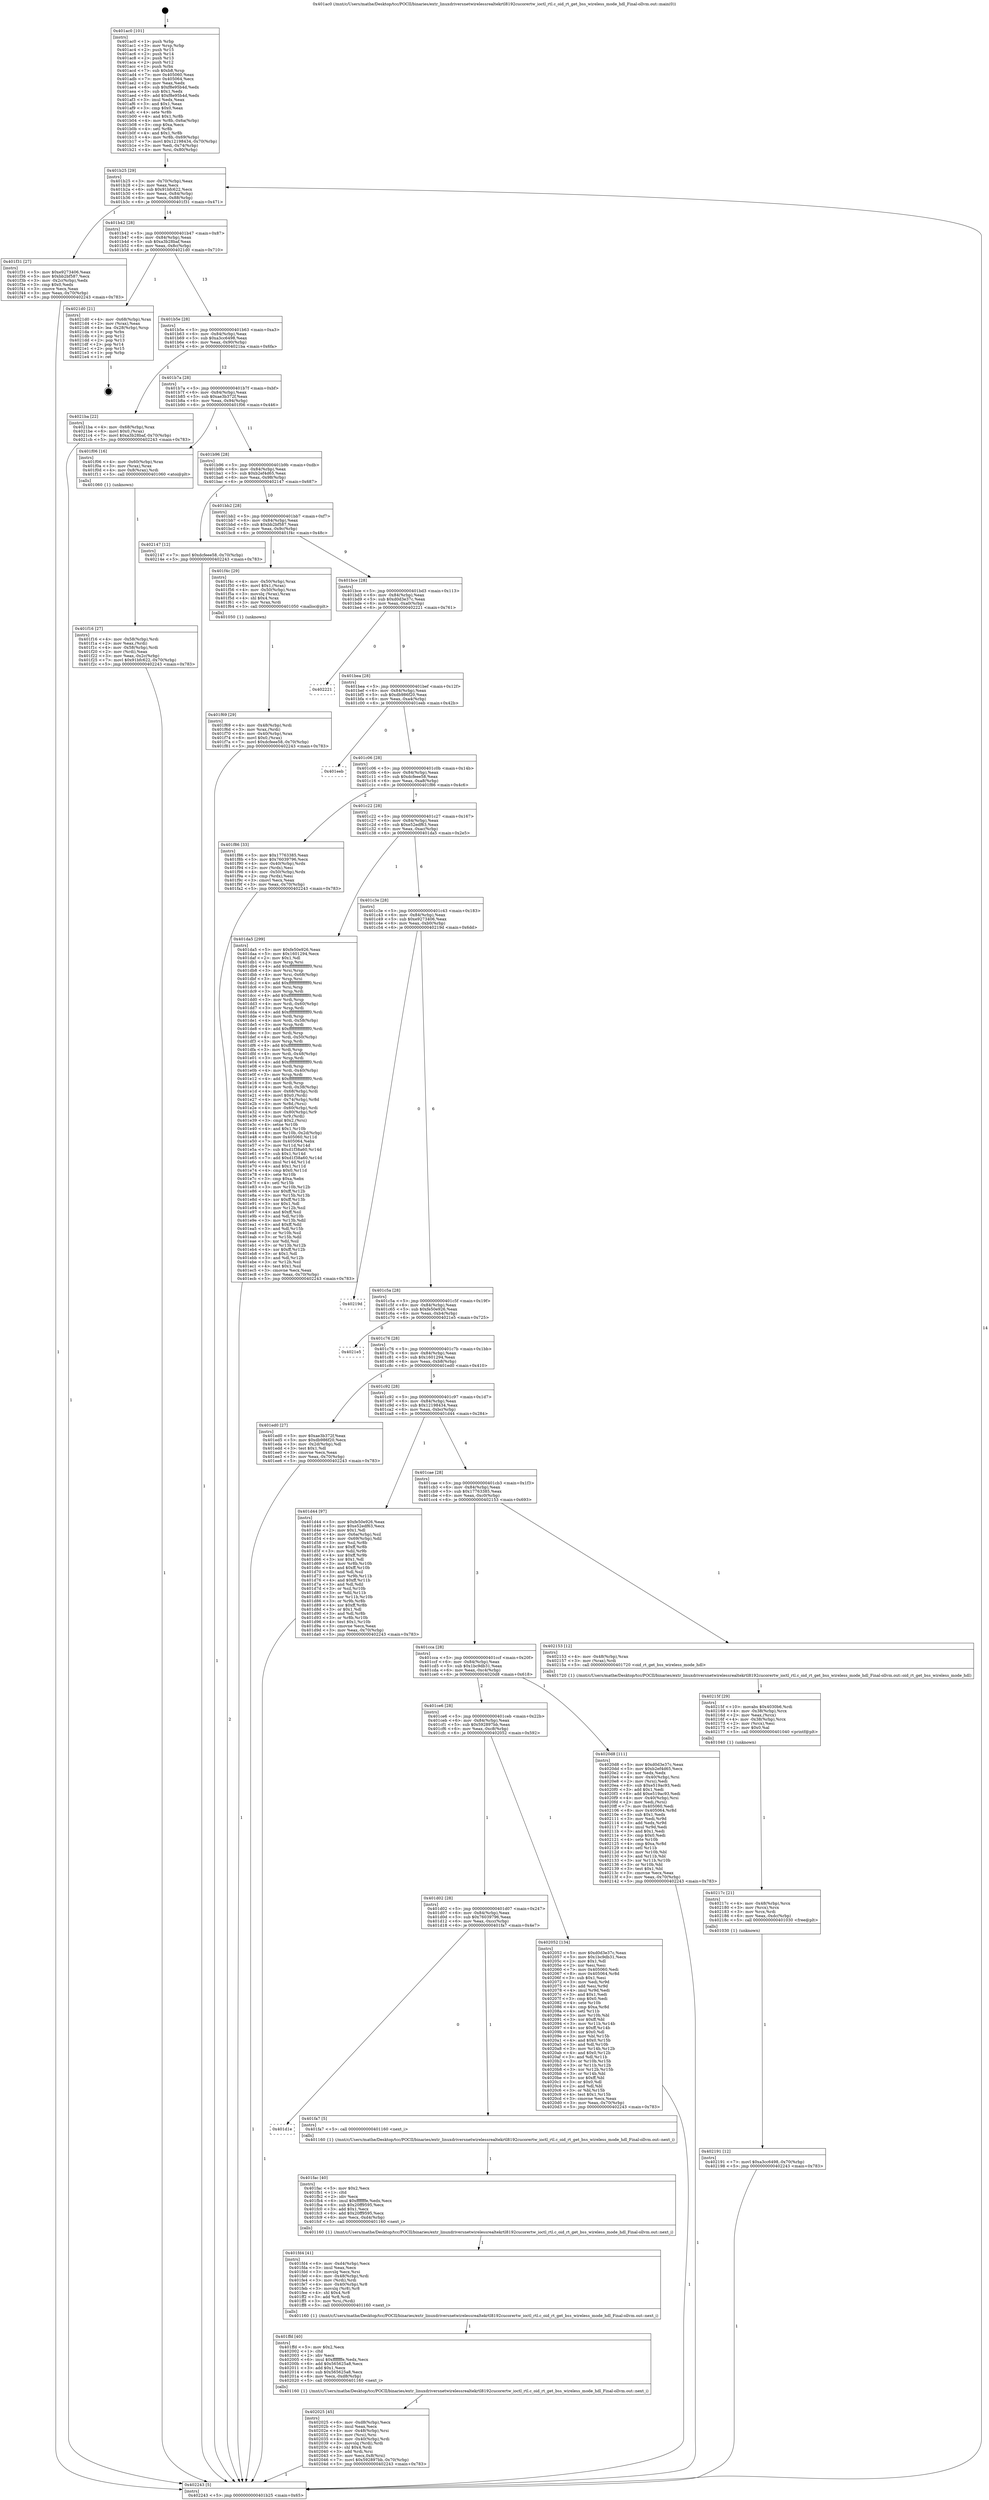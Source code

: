 digraph "0x401ac0" {
  label = "0x401ac0 (/mnt/c/Users/mathe/Desktop/tcc/POCII/binaries/extr_linuxdriversnetwirelessrealtekrtl8192cucorertw_ioctl_rtl.c_oid_rt_get_bss_wireless_mode_hdl_Final-ollvm.out::main(0))"
  labelloc = "t"
  node[shape=record]

  Entry [label="",width=0.3,height=0.3,shape=circle,fillcolor=black,style=filled]
  "0x401b25" [label="{
     0x401b25 [29]\l
     | [instrs]\l
     &nbsp;&nbsp;0x401b25 \<+3\>: mov -0x70(%rbp),%eax\l
     &nbsp;&nbsp;0x401b28 \<+2\>: mov %eax,%ecx\l
     &nbsp;&nbsp;0x401b2a \<+6\>: sub $0x91bfc622,%ecx\l
     &nbsp;&nbsp;0x401b30 \<+6\>: mov %eax,-0x84(%rbp)\l
     &nbsp;&nbsp;0x401b36 \<+6\>: mov %ecx,-0x88(%rbp)\l
     &nbsp;&nbsp;0x401b3c \<+6\>: je 0000000000401f31 \<main+0x471\>\l
  }"]
  "0x401f31" [label="{
     0x401f31 [27]\l
     | [instrs]\l
     &nbsp;&nbsp;0x401f31 \<+5\>: mov $0xe9273406,%eax\l
     &nbsp;&nbsp;0x401f36 \<+5\>: mov $0xbb2bf587,%ecx\l
     &nbsp;&nbsp;0x401f3b \<+3\>: mov -0x2c(%rbp),%edx\l
     &nbsp;&nbsp;0x401f3e \<+3\>: cmp $0x0,%edx\l
     &nbsp;&nbsp;0x401f41 \<+3\>: cmove %ecx,%eax\l
     &nbsp;&nbsp;0x401f44 \<+3\>: mov %eax,-0x70(%rbp)\l
     &nbsp;&nbsp;0x401f47 \<+5\>: jmp 0000000000402243 \<main+0x783\>\l
  }"]
  "0x401b42" [label="{
     0x401b42 [28]\l
     | [instrs]\l
     &nbsp;&nbsp;0x401b42 \<+5\>: jmp 0000000000401b47 \<main+0x87\>\l
     &nbsp;&nbsp;0x401b47 \<+6\>: mov -0x84(%rbp),%eax\l
     &nbsp;&nbsp;0x401b4d \<+5\>: sub $0xa3b28baf,%eax\l
     &nbsp;&nbsp;0x401b52 \<+6\>: mov %eax,-0x8c(%rbp)\l
     &nbsp;&nbsp;0x401b58 \<+6\>: je 00000000004021d0 \<main+0x710\>\l
  }"]
  Exit [label="",width=0.3,height=0.3,shape=circle,fillcolor=black,style=filled,peripheries=2]
  "0x4021d0" [label="{
     0x4021d0 [21]\l
     | [instrs]\l
     &nbsp;&nbsp;0x4021d0 \<+4\>: mov -0x68(%rbp),%rax\l
     &nbsp;&nbsp;0x4021d4 \<+2\>: mov (%rax),%eax\l
     &nbsp;&nbsp;0x4021d6 \<+4\>: lea -0x28(%rbp),%rsp\l
     &nbsp;&nbsp;0x4021da \<+1\>: pop %rbx\l
     &nbsp;&nbsp;0x4021db \<+2\>: pop %r12\l
     &nbsp;&nbsp;0x4021dd \<+2\>: pop %r13\l
     &nbsp;&nbsp;0x4021df \<+2\>: pop %r14\l
     &nbsp;&nbsp;0x4021e1 \<+2\>: pop %r15\l
     &nbsp;&nbsp;0x4021e3 \<+1\>: pop %rbp\l
     &nbsp;&nbsp;0x4021e4 \<+1\>: ret\l
  }"]
  "0x401b5e" [label="{
     0x401b5e [28]\l
     | [instrs]\l
     &nbsp;&nbsp;0x401b5e \<+5\>: jmp 0000000000401b63 \<main+0xa3\>\l
     &nbsp;&nbsp;0x401b63 \<+6\>: mov -0x84(%rbp),%eax\l
     &nbsp;&nbsp;0x401b69 \<+5\>: sub $0xa3cc6498,%eax\l
     &nbsp;&nbsp;0x401b6e \<+6\>: mov %eax,-0x90(%rbp)\l
     &nbsp;&nbsp;0x401b74 \<+6\>: je 00000000004021ba \<main+0x6fa\>\l
  }"]
  "0x402191" [label="{
     0x402191 [12]\l
     | [instrs]\l
     &nbsp;&nbsp;0x402191 \<+7\>: movl $0xa3cc6498,-0x70(%rbp)\l
     &nbsp;&nbsp;0x402198 \<+5\>: jmp 0000000000402243 \<main+0x783\>\l
  }"]
  "0x4021ba" [label="{
     0x4021ba [22]\l
     | [instrs]\l
     &nbsp;&nbsp;0x4021ba \<+4\>: mov -0x68(%rbp),%rax\l
     &nbsp;&nbsp;0x4021be \<+6\>: movl $0x0,(%rax)\l
     &nbsp;&nbsp;0x4021c4 \<+7\>: movl $0xa3b28baf,-0x70(%rbp)\l
     &nbsp;&nbsp;0x4021cb \<+5\>: jmp 0000000000402243 \<main+0x783\>\l
  }"]
  "0x401b7a" [label="{
     0x401b7a [28]\l
     | [instrs]\l
     &nbsp;&nbsp;0x401b7a \<+5\>: jmp 0000000000401b7f \<main+0xbf\>\l
     &nbsp;&nbsp;0x401b7f \<+6\>: mov -0x84(%rbp),%eax\l
     &nbsp;&nbsp;0x401b85 \<+5\>: sub $0xae3b372f,%eax\l
     &nbsp;&nbsp;0x401b8a \<+6\>: mov %eax,-0x94(%rbp)\l
     &nbsp;&nbsp;0x401b90 \<+6\>: je 0000000000401f06 \<main+0x446\>\l
  }"]
  "0x40217c" [label="{
     0x40217c [21]\l
     | [instrs]\l
     &nbsp;&nbsp;0x40217c \<+4\>: mov -0x48(%rbp),%rcx\l
     &nbsp;&nbsp;0x402180 \<+3\>: mov (%rcx),%rcx\l
     &nbsp;&nbsp;0x402183 \<+3\>: mov %rcx,%rdi\l
     &nbsp;&nbsp;0x402186 \<+6\>: mov %eax,-0xdc(%rbp)\l
     &nbsp;&nbsp;0x40218c \<+5\>: call 0000000000401030 \<free@plt\>\l
     | [calls]\l
     &nbsp;&nbsp;0x401030 \{1\} (unknown)\l
  }"]
  "0x401f06" [label="{
     0x401f06 [16]\l
     | [instrs]\l
     &nbsp;&nbsp;0x401f06 \<+4\>: mov -0x60(%rbp),%rax\l
     &nbsp;&nbsp;0x401f0a \<+3\>: mov (%rax),%rax\l
     &nbsp;&nbsp;0x401f0d \<+4\>: mov 0x8(%rax),%rdi\l
     &nbsp;&nbsp;0x401f11 \<+5\>: call 0000000000401060 \<atoi@plt\>\l
     | [calls]\l
     &nbsp;&nbsp;0x401060 \{1\} (unknown)\l
  }"]
  "0x401b96" [label="{
     0x401b96 [28]\l
     | [instrs]\l
     &nbsp;&nbsp;0x401b96 \<+5\>: jmp 0000000000401b9b \<main+0xdb\>\l
     &nbsp;&nbsp;0x401b9b \<+6\>: mov -0x84(%rbp),%eax\l
     &nbsp;&nbsp;0x401ba1 \<+5\>: sub $0xb2ef4d65,%eax\l
     &nbsp;&nbsp;0x401ba6 \<+6\>: mov %eax,-0x98(%rbp)\l
     &nbsp;&nbsp;0x401bac \<+6\>: je 0000000000402147 \<main+0x687\>\l
  }"]
  "0x40215f" [label="{
     0x40215f [29]\l
     | [instrs]\l
     &nbsp;&nbsp;0x40215f \<+10\>: movabs $0x4030b6,%rdi\l
     &nbsp;&nbsp;0x402169 \<+4\>: mov -0x38(%rbp),%rcx\l
     &nbsp;&nbsp;0x40216d \<+2\>: mov %eax,(%rcx)\l
     &nbsp;&nbsp;0x40216f \<+4\>: mov -0x38(%rbp),%rcx\l
     &nbsp;&nbsp;0x402173 \<+2\>: mov (%rcx),%esi\l
     &nbsp;&nbsp;0x402175 \<+2\>: mov $0x0,%al\l
     &nbsp;&nbsp;0x402177 \<+5\>: call 0000000000401040 \<printf@plt\>\l
     | [calls]\l
     &nbsp;&nbsp;0x401040 \{1\} (unknown)\l
  }"]
  "0x402147" [label="{
     0x402147 [12]\l
     | [instrs]\l
     &nbsp;&nbsp;0x402147 \<+7\>: movl $0xdcfeee58,-0x70(%rbp)\l
     &nbsp;&nbsp;0x40214e \<+5\>: jmp 0000000000402243 \<main+0x783\>\l
  }"]
  "0x401bb2" [label="{
     0x401bb2 [28]\l
     | [instrs]\l
     &nbsp;&nbsp;0x401bb2 \<+5\>: jmp 0000000000401bb7 \<main+0xf7\>\l
     &nbsp;&nbsp;0x401bb7 \<+6\>: mov -0x84(%rbp),%eax\l
     &nbsp;&nbsp;0x401bbd \<+5\>: sub $0xbb2bf587,%eax\l
     &nbsp;&nbsp;0x401bc2 \<+6\>: mov %eax,-0x9c(%rbp)\l
     &nbsp;&nbsp;0x401bc8 \<+6\>: je 0000000000401f4c \<main+0x48c\>\l
  }"]
  "0x402025" [label="{
     0x402025 [45]\l
     | [instrs]\l
     &nbsp;&nbsp;0x402025 \<+6\>: mov -0xd8(%rbp),%ecx\l
     &nbsp;&nbsp;0x40202b \<+3\>: imul %eax,%ecx\l
     &nbsp;&nbsp;0x40202e \<+4\>: mov -0x48(%rbp),%rsi\l
     &nbsp;&nbsp;0x402032 \<+3\>: mov (%rsi),%rsi\l
     &nbsp;&nbsp;0x402035 \<+4\>: mov -0x40(%rbp),%rdi\l
     &nbsp;&nbsp;0x402039 \<+3\>: movslq (%rdi),%rdi\l
     &nbsp;&nbsp;0x40203c \<+4\>: shl $0x4,%rdi\l
     &nbsp;&nbsp;0x402040 \<+3\>: add %rdi,%rsi\l
     &nbsp;&nbsp;0x402043 \<+3\>: mov %ecx,0x8(%rsi)\l
     &nbsp;&nbsp;0x402046 \<+7\>: movl $0x592897bb,-0x70(%rbp)\l
     &nbsp;&nbsp;0x40204d \<+5\>: jmp 0000000000402243 \<main+0x783\>\l
  }"]
  "0x401f4c" [label="{
     0x401f4c [29]\l
     | [instrs]\l
     &nbsp;&nbsp;0x401f4c \<+4\>: mov -0x50(%rbp),%rax\l
     &nbsp;&nbsp;0x401f50 \<+6\>: movl $0x1,(%rax)\l
     &nbsp;&nbsp;0x401f56 \<+4\>: mov -0x50(%rbp),%rax\l
     &nbsp;&nbsp;0x401f5a \<+3\>: movslq (%rax),%rax\l
     &nbsp;&nbsp;0x401f5d \<+4\>: shl $0x4,%rax\l
     &nbsp;&nbsp;0x401f61 \<+3\>: mov %rax,%rdi\l
     &nbsp;&nbsp;0x401f64 \<+5\>: call 0000000000401050 \<malloc@plt\>\l
     | [calls]\l
     &nbsp;&nbsp;0x401050 \{1\} (unknown)\l
  }"]
  "0x401bce" [label="{
     0x401bce [28]\l
     | [instrs]\l
     &nbsp;&nbsp;0x401bce \<+5\>: jmp 0000000000401bd3 \<main+0x113\>\l
     &nbsp;&nbsp;0x401bd3 \<+6\>: mov -0x84(%rbp),%eax\l
     &nbsp;&nbsp;0x401bd9 \<+5\>: sub $0xd0d3e37c,%eax\l
     &nbsp;&nbsp;0x401bde \<+6\>: mov %eax,-0xa0(%rbp)\l
     &nbsp;&nbsp;0x401be4 \<+6\>: je 0000000000402221 \<main+0x761\>\l
  }"]
  "0x401ffd" [label="{
     0x401ffd [40]\l
     | [instrs]\l
     &nbsp;&nbsp;0x401ffd \<+5\>: mov $0x2,%ecx\l
     &nbsp;&nbsp;0x402002 \<+1\>: cltd\l
     &nbsp;&nbsp;0x402003 \<+2\>: idiv %ecx\l
     &nbsp;&nbsp;0x402005 \<+6\>: imul $0xfffffffe,%edx,%ecx\l
     &nbsp;&nbsp;0x40200b \<+6\>: add $0x565625a8,%ecx\l
     &nbsp;&nbsp;0x402011 \<+3\>: add $0x1,%ecx\l
     &nbsp;&nbsp;0x402014 \<+6\>: sub $0x565625a8,%ecx\l
     &nbsp;&nbsp;0x40201a \<+6\>: mov %ecx,-0xd8(%rbp)\l
     &nbsp;&nbsp;0x402020 \<+5\>: call 0000000000401160 \<next_i\>\l
     | [calls]\l
     &nbsp;&nbsp;0x401160 \{1\} (/mnt/c/Users/mathe/Desktop/tcc/POCII/binaries/extr_linuxdriversnetwirelessrealtekrtl8192cucorertw_ioctl_rtl.c_oid_rt_get_bss_wireless_mode_hdl_Final-ollvm.out::next_i)\l
  }"]
  "0x402221" [label="{
     0x402221\l
  }", style=dashed]
  "0x401bea" [label="{
     0x401bea [28]\l
     | [instrs]\l
     &nbsp;&nbsp;0x401bea \<+5\>: jmp 0000000000401bef \<main+0x12f\>\l
     &nbsp;&nbsp;0x401bef \<+6\>: mov -0x84(%rbp),%eax\l
     &nbsp;&nbsp;0x401bf5 \<+5\>: sub $0xdb986f20,%eax\l
     &nbsp;&nbsp;0x401bfa \<+6\>: mov %eax,-0xa4(%rbp)\l
     &nbsp;&nbsp;0x401c00 \<+6\>: je 0000000000401eeb \<main+0x42b\>\l
  }"]
  "0x401fd4" [label="{
     0x401fd4 [41]\l
     | [instrs]\l
     &nbsp;&nbsp;0x401fd4 \<+6\>: mov -0xd4(%rbp),%ecx\l
     &nbsp;&nbsp;0x401fda \<+3\>: imul %eax,%ecx\l
     &nbsp;&nbsp;0x401fdd \<+3\>: movslq %ecx,%rsi\l
     &nbsp;&nbsp;0x401fe0 \<+4\>: mov -0x48(%rbp),%rdi\l
     &nbsp;&nbsp;0x401fe4 \<+3\>: mov (%rdi),%rdi\l
     &nbsp;&nbsp;0x401fe7 \<+4\>: mov -0x40(%rbp),%r8\l
     &nbsp;&nbsp;0x401feb \<+3\>: movslq (%r8),%r8\l
     &nbsp;&nbsp;0x401fee \<+4\>: shl $0x4,%r8\l
     &nbsp;&nbsp;0x401ff2 \<+3\>: add %r8,%rdi\l
     &nbsp;&nbsp;0x401ff5 \<+3\>: mov %rsi,(%rdi)\l
     &nbsp;&nbsp;0x401ff8 \<+5\>: call 0000000000401160 \<next_i\>\l
     | [calls]\l
     &nbsp;&nbsp;0x401160 \{1\} (/mnt/c/Users/mathe/Desktop/tcc/POCII/binaries/extr_linuxdriversnetwirelessrealtekrtl8192cucorertw_ioctl_rtl.c_oid_rt_get_bss_wireless_mode_hdl_Final-ollvm.out::next_i)\l
  }"]
  "0x401eeb" [label="{
     0x401eeb\l
  }", style=dashed]
  "0x401c06" [label="{
     0x401c06 [28]\l
     | [instrs]\l
     &nbsp;&nbsp;0x401c06 \<+5\>: jmp 0000000000401c0b \<main+0x14b\>\l
     &nbsp;&nbsp;0x401c0b \<+6\>: mov -0x84(%rbp),%eax\l
     &nbsp;&nbsp;0x401c11 \<+5\>: sub $0xdcfeee58,%eax\l
     &nbsp;&nbsp;0x401c16 \<+6\>: mov %eax,-0xa8(%rbp)\l
     &nbsp;&nbsp;0x401c1c \<+6\>: je 0000000000401f86 \<main+0x4c6\>\l
  }"]
  "0x401fac" [label="{
     0x401fac [40]\l
     | [instrs]\l
     &nbsp;&nbsp;0x401fac \<+5\>: mov $0x2,%ecx\l
     &nbsp;&nbsp;0x401fb1 \<+1\>: cltd\l
     &nbsp;&nbsp;0x401fb2 \<+2\>: idiv %ecx\l
     &nbsp;&nbsp;0x401fb4 \<+6\>: imul $0xfffffffe,%edx,%ecx\l
     &nbsp;&nbsp;0x401fba \<+6\>: sub $0x20ff9595,%ecx\l
     &nbsp;&nbsp;0x401fc0 \<+3\>: add $0x1,%ecx\l
     &nbsp;&nbsp;0x401fc3 \<+6\>: add $0x20ff9595,%ecx\l
     &nbsp;&nbsp;0x401fc9 \<+6\>: mov %ecx,-0xd4(%rbp)\l
     &nbsp;&nbsp;0x401fcf \<+5\>: call 0000000000401160 \<next_i\>\l
     | [calls]\l
     &nbsp;&nbsp;0x401160 \{1\} (/mnt/c/Users/mathe/Desktop/tcc/POCII/binaries/extr_linuxdriversnetwirelessrealtekrtl8192cucorertw_ioctl_rtl.c_oid_rt_get_bss_wireless_mode_hdl_Final-ollvm.out::next_i)\l
  }"]
  "0x401f86" [label="{
     0x401f86 [33]\l
     | [instrs]\l
     &nbsp;&nbsp;0x401f86 \<+5\>: mov $0x17763385,%eax\l
     &nbsp;&nbsp;0x401f8b \<+5\>: mov $0x76039796,%ecx\l
     &nbsp;&nbsp;0x401f90 \<+4\>: mov -0x40(%rbp),%rdx\l
     &nbsp;&nbsp;0x401f94 \<+2\>: mov (%rdx),%esi\l
     &nbsp;&nbsp;0x401f96 \<+4\>: mov -0x50(%rbp),%rdx\l
     &nbsp;&nbsp;0x401f9a \<+2\>: cmp (%rdx),%esi\l
     &nbsp;&nbsp;0x401f9c \<+3\>: cmovl %ecx,%eax\l
     &nbsp;&nbsp;0x401f9f \<+3\>: mov %eax,-0x70(%rbp)\l
     &nbsp;&nbsp;0x401fa2 \<+5\>: jmp 0000000000402243 \<main+0x783\>\l
  }"]
  "0x401c22" [label="{
     0x401c22 [28]\l
     | [instrs]\l
     &nbsp;&nbsp;0x401c22 \<+5\>: jmp 0000000000401c27 \<main+0x167\>\l
     &nbsp;&nbsp;0x401c27 \<+6\>: mov -0x84(%rbp),%eax\l
     &nbsp;&nbsp;0x401c2d \<+5\>: sub $0xe52edf63,%eax\l
     &nbsp;&nbsp;0x401c32 \<+6\>: mov %eax,-0xac(%rbp)\l
     &nbsp;&nbsp;0x401c38 \<+6\>: je 0000000000401da5 \<main+0x2e5\>\l
  }"]
  "0x401d1e" [label="{
     0x401d1e\l
  }", style=dashed]
  "0x401da5" [label="{
     0x401da5 [299]\l
     | [instrs]\l
     &nbsp;&nbsp;0x401da5 \<+5\>: mov $0xfe50e926,%eax\l
     &nbsp;&nbsp;0x401daa \<+5\>: mov $0x1601294,%ecx\l
     &nbsp;&nbsp;0x401daf \<+2\>: mov $0x1,%dl\l
     &nbsp;&nbsp;0x401db1 \<+3\>: mov %rsp,%rsi\l
     &nbsp;&nbsp;0x401db4 \<+4\>: add $0xfffffffffffffff0,%rsi\l
     &nbsp;&nbsp;0x401db8 \<+3\>: mov %rsi,%rsp\l
     &nbsp;&nbsp;0x401dbb \<+4\>: mov %rsi,-0x68(%rbp)\l
     &nbsp;&nbsp;0x401dbf \<+3\>: mov %rsp,%rsi\l
     &nbsp;&nbsp;0x401dc2 \<+4\>: add $0xfffffffffffffff0,%rsi\l
     &nbsp;&nbsp;0x401dc6 \<+3\>: mov %rsi,%rsp\l
     &nbsp;&nbsp;0x401dc9 \<+3\>: mov %rsp,%rdi\l
     &nbsp;&nbsp;0x401dcc \<+4\>: add $0xfffffffffffffff0,%rdi\l
     &nbsp;&nbsp;0x401dd0 \<+3\>: mov %rdi,%rsp\l
     &nbsp;&nbsp;0x401dd3 \<+4\>: mov %rdi,-0x60(%rbp)\l
     &nbsp;&nbsp;0x401dd7 \<+3\>: mov %rsp,%rdi\l
     &nbsp;&nbsp;0x401dda \<+4\>: add $0xfffffffffffffff0,%rdi\l
     &nbsp;&nbsp;0x401dde \<+3\>: mov %rdi,%rsp\l
     &nbsp;&nbsp;0x401de1 \<+4\>: mov %rdi,-0x58(%rbp)\l
     &nbsp;&nbsp;0x401de5 \<+3\>: mov %rsp,%rdi\l
     &nbsp;&nbsp;0x401de8 \<+4\>: add $0xfffffffffffffff0,%rdi\l
     &nbsp;&nbsp;0x401dec \<+3\>: mov %rdi,%rsp\l
     &nbsp;&nbsp;0x401def \<+4\>: mov %rdi,-0x50(%rbp)\l
     &nbsp;&nbsp;0x401df3 \<+3\>: mov %rsp,%rdi\l
     &nbsp;&nbsp;0x401df6 \<+4\>: add $0xfffffffffffffff0,%rdi\l
     &nbsp;&nbsp;0x401dfa \<+3\>: mov %rdi,%rsp\l
     &nbsp;&nbsp;0x401dfd \<+4\>: mov %rdi,-0x48(%rbp)\l
     &nbsp;&nbsp;0x401e01 \<+3\>: mov %rsp,%rdi\l
     &nbsp;&nbsp;0x401e04 \<+4\>: add $0xfffffffffffffff0,%rdi\l
     &nbsp;&nbsp;0x401e08 \<+3\>: mov %rdi,%rsp\l
     &nbsp;&nbsp;0x401e0b \<+4\>: mov %rdi,-0x40(%rbp)\l
     &nbsp;&nbsp;0x401e0f \<+3\>: mov %rsp,%rdi\l
     &nbsp;&nbsp;0x401e12 \<+4\>: add $0xfffffffffffffff0,%rdi\l
     &nbsp;&nbsp;0x401e16 \<+3\>: mov %rdi,%rsp\l
     &nbsp;&nbsp;0x401e19 \<+4\>: mov %rdi,-0x38(%rbp)\l
     &nbsp;&nbsp;0x401e1d \<+4\>: mov -0x68(%rbp),%rdi\l
     &nbsp;&nbsp;0x401e21 \<+6\>: movl $0x0,(%rdi)\l
     &nbsp;&nbsp;0x401e27 \<+4\>: mov -0x74(%rbp),%r8d\l
     &nbsp;&nbsp;0x401e2b \<+3\>: mov %r8d,(%rsi)\l
     &nbsp;&nbsp;0x401e2e \<+4\>: mov -0x60(%rbp),%rdi\l
     &nbsp;&nbsp;0x401e32 \<+4\>: mov -0x80(%rbp),%r9\l
     &nbsp;&nbsp;0x401e36 \<+3\>: mov %r9,(%rdi)\l
     &nbsp;&nbsp;0x401e39 \<+3\>: cmpl $0x2,(%rsi)\l
     &nbsp;&nbsp;0x401e3c \<+4\>: setne %r10b\l
     &nbsp;&nbsp;0x401e40 \<+4\>: and $0x1,%r10b\l
     &nbsp;&nbsp;0x401e44 \<+4\>: mov %r10b,-0x2d(%rbp)\l
     &nbsp;&nbsp;0x401e48 \<+8\>: mov 0x405060,%r11d\l
     &nbsp;&nbsp;0x401e50 \<+7\>: mov 0x405064,%ebx\l
     &nbsp;&nbsp;0x401e57 \<+3\>: mov %r11d,%r14d\l
     &nbsp;&nbsp;0x401e5a \<+7\>: sub $0xd1f38a60,%r14d\l
     &nbsp;&nbsp;0x401e61 \<+4\>: sub $0x1,%r14d\l
     &nbsp;&nbsp;0x401e65 \<+7\>: add $0xd1f38a60,%r14d\l
     &nbsp;&nbsp;0x401e6c \<+4\>: imul %r14d,%r11d\l
     &nbsp;&nbsp;0x401e70 \<+4\>: and $0x1,%r11d\l
     &nbsp;&nbsp;0x401e74 \<+4\>: cmp $0x0,%r11d\l
     &nbsp;&nbsp;0x401e78 \<+4\>: sete %r10b\l
     &nbsp;&nbsp;0x401e7c \<+3\>: cmp $0xa,%ebx\l
     &nbsp;&nbsp;0x401e7f \<+4\>: setl %r15b\l
     &nbsp;&nbsp;0x401e83 \<+3\>: mov %r10b,%r12b\l
     &nbsp;&nbsp;0x401e86 \<+4\>: xor $0xff,%r12b\l
     &nbsp;&nbsp;0x401e8a \<+3\>: mov %r15b,%r13b\l
     &nbsp;&nbsp;0x401e8d \<+4\>: xor $0xff,%r13b\l
     &nbsp;&nbsp;0x401e91 \<+3\>: xor $0x1,%dl\l
     &nbsp;&nbsp;0x401e94 \<+3\>: mov %r12b,%sil\l
     &nbsp;&nbsp;0x401e97 \<+4\>: and $0xff,%sil\l
     &nbsp;&nbsp;0x401e9b \<+3\>: and %dl,%r10b\l
     &nbsp;&nbsp;0x401e9e \<+3\>: mov %r13b,%dil\l
     &nbsp;&nbsp;0x401ea1 \<+4\>: and $0xff,%dil\l
     &nbsp;&nbsp;0x401ea5 \<+3\>: and %dl,%r15b\l
     &nbsp;&nbsp;0x401ea8 \<+3\>: or %r10b,%sil\l
     &nbsp;&nbsp;0x401eab \<+3\>: or %r15b,%dil\l
     &nbsp;&nbsp;0x401eae \<+3\>: xor %dil,%sil\l
     &nbsp;&nbsp;0x401eb1 \<+3\>: or %r13b,%r12b\l
     &nbsp;&nbsp;0x401eb4 \<+4\>: xor $0xff,%r12b\l
     &nbsp;&nbsp;0x401eb8 \<+3\>: or $0x1,%dl\l
     &nbsp;&nbsp;0x401ebb \<+3\>: and %dl,%r12b\l
     &nbsp;&nbsp;0x401ebe \<+3\>: or %r12b,%sil\l
     &nbsp;&nbsp;0x401ec1 \<+4\>: test $0x1,%sil\l
     &nbsp;&nbsp;0x401ec5 \<+3\>: cmovne %ecx,%eax\l
     &nbsp;&nbsp;0x401ec8 \<+3\>: mov %eax,-0x70(%rbp)\l
     &nbsp;&nbsp;0x401ecb \<+5\>: jmp 0000000000402243 \<main+0x783\>\l
  }"]
  "0x401c3e" [label="{
     0x401c3e [28]\l
     | [instrs]\l
     &nbsp;&nbsp;0x401c3e \<+5\>: jmp 0000000000401c43 \<main+0x183\>\l
     &nbsp;&nbsp;0x401c43 \<+6\>: mov -0x84(%rbp),%eax\l
     &nbsp;&nbsp;0x401c49 \<+5\>: sub $0xe9273406,%eax\l
     &nbsp;&nbsp;0x401c4e \<+6\>: mov %eax,-0xb0(%rbp)\l
     &nbsp;&nbsp;0x401c54 \<+6\>: je 000000000040219d \<main+0x6dd\>\l
  }"]
  "0x401fa7" [label="{
     0x401fa7 [5]\l
     | [instrs]\l
     &nbsp;&nbsp;0x401fa7 \<+5\>: call 0000000000401160 \<next_i\>\l
     | [calls]\l
     &nbsp;&nbsp;0x401160 \{1\} (/mnt/c/Users/mathe/Desktop/tcc/POCII/binaries/extr_linuxdriversnetwirelessrealtekrtl8192cucorertw_ioctl_rtl.c_oid_rt_get_bss_wireless_mode_hdl_Final-ollvm.out::next_i)\l
  }"]
  "0x40219d" [label="{
     0x40219d\l
  }", style=dashed]
  "0x401c5a" [label="{
     0x401c5a [28]\l
     | [instrs]\l
     &nbsp;&nbsp;0x401c5a \<+5\>: jmp 0000000000401c5f \<main+0x19f\>\l
     &nbsp;&nbsp;0x401c5f \<+6\>: mov -0x84(%rbp),%eax\l
     &nbsp;&nbsp;0x401c65 \<+5\>: sub $0xfe50e926,%eax\l
     &nbsp;&nbsp;0x401c6a \<+6\>: mov %eax,-0xb4(%rbp)\l
     &nbsp;&nbsp;0x401c70 \<+6\>: je 00000000004021e5 \<main+0x725\>\l
  }"]
  "0x401d02" [label="{
     0x401d02 [28]\l
     | [instrs]\l
     &nbsp;&nbsp;0x401d02 \<+5\>: jmp 0000000000401d07 \<main+0x247\>\l
     &nbsp;&nbsp;0x401d07 \<+6\>: mov -0x84(%rbp),%eax\l
     &nbsp;&nbsp;0x401d0d \<+5\>: sub $0x76039796,%eax\l
     &nbsp;&nbsp;0x401d12 \<+6\>: mov %eax,-0xcc(%rbp)\l
     &nbsp;&nbsp;0x401d18 \<+6\>: je 0000000000401fa7 \<main+0x4e7\>\l
  }"]
  "0x4021e5" [label="{
     0x4021e5\l
  }", style=dashed]
  "0x401c76" [label="{
     0x401c76 [28]\l
     | [instrs]\l
     &nbsp;&nbsp;0x401c76 \<+5\>: jmp 0000000000401c7b \<main+0x1bb\>\l
     &nbsp;&nbsp;0x401c7b \<+6\>: mov -0x84(%rbp),%eax\l
     &nbsp;&nbsp;0x401c81 \<+5\>: sub $0x1601294,%eax\l
     &nbsp;&nbsp;0x401c86 \<+6\>: mov %eax,-0xb8(%rbp)\l
     &nbsp;&nbsp;0x401c8c \<+6\>: je 0000000000401ed0 \<main+0x410\>\l
  }"]
  "0x402052" [label="{
     0x402052 [134]\l
     | [instrs]\l
     &nbsp;&nbsp;0x402052 \<+5\>: mov $0xd0d3e37c,%eax\l
     &nbsp;&nbsp;0x402057 \<+5\>: mov $0x1bc9db31,%ecx\l
     &nbsp;&nbsp;0x40205c \<+2\>: mov $0x1,%dl\l
     &nbsp;&nbsp;0x40205e \<+2\>: xor %esi,%esi\l
     &nbsp;&nbsp;0x402060 \<+7\>: mov 0x405060,%edi\l
     &nbsp;&nbsp;0x402067 \<+8\>: mov 0x405064,%r8d\l
     &nbsp;&nbsp;0x40206f \<+3\>: sub $0x1,%esi\l
     &nbsp;&nbsp;0x402072 \<+3\>: mov %edi,%r9d\l
     &nbsp;&nbsp;0x402075 \<+3\>: add %esi,%r9d\l
     &nbsp;&nbsp;0x402078 \<+4\>: imul %r9d,%edi\l
     &nbsp;&nbsp;0x40207c \<+3\>: and $0x1,%edi\l
     &nbsp;&nbsp;0x40207f \<+3\>: cmp $0x0,%edi\l
     &nbsp;&nbsp;0x402082 \<+4\>: sete %r10b\l
     &nbsp;&nbsp;0x402086 \<+4\>: cmp $0xa,%r8d\l
     &nbsp;&nbsp;0x40208a \<+4\>: setl %r11b\l
     &nbsp;&nbsp;0x40208e \<+3\>: mov %r10b,%bl\l
     &nbsp;&nbsp;0x402091 \<+3\>: xor $0xff,%bl\l
     &nbsp;&nbsp;0x402094 \<+3\>: mov %r11b,%r14b\l
     &nbsp;&nbsp;0x402097 \<+4\>: xor $0xff,%r14b\l
     &nbsp;&nbsp;0x40209b \<+3\>: xor $0x0,%dl\l
     &nbsp;&nbsp;0x40209e \<+3\>: mov %bl,%r15b\l
     &nbsp;&nbsp;0x4020a1 \<+4\>: and $0x0,%r15b\l
     &nbsp;&nbsp;0x4020a5 \<+3\>: and %dl,%r10b\l
     &nbsp;&nbsp;0x4020a8 \<+3\>: mov %r14b,%r12b\l
     &nbsp;&nbsp;0x4020ab \<+4\>: and $0x0,%r12b\l
     &nbsp;&nbsp;0x4020af \<+3\>: and %dl,%r11b\l
     &nbsp;&nbsp;0x4020b2 \<+3\>: or %r10b,%r15b\l
     &nbsp;&nbsp;0x4020b5 \<+3\>: or %r11b,%r12b\l
     &nbsp;&nbsp;0x4020b8 \<+3\>: xor %r12b,%r15b\l
     &nbsp;&nbsp;0x4020bb \<+3\>: or %r14b,%bl\l
     &nbsp;&nbsp;0x4020be \<+3\>: xor $0xff,%bl\l
     &nbsp;&nbsp;0x4020c1 \<+3\>: or $0x0,%dl\l
     &nbsp;&nbsp;0x4020c4 \<+2\>: and %dl,%bl\l
     &nbsp;&nbsp;0x4020c6 \<+3\>: or %bl,%r15b\l
     &nbsp;&nbsp;0x4020c9 \<+4\>: test $0x1,%r15b\l
     &nbsp;&nbsp;0x4020cd \<+3\>: cmovne %ecx,%eax\l
     &nbsp;&nbsp;0x4020d0 \<+3\>: mov %eax,-0x70(%rbp)\l
     &nbsp;&nbsp;0x4020d3 \<+5\>: jmp 0000000000402243 \<main+0x783\>\l
  }"]
  "0x401ed0" [label="{
     0x401ed0 [27]\l
     | [instrs]\l
     &nbsp;&nbsp;0x401ed0 \<+5\>: mov $0xae3b372f,%eax\l
     &nbsp;&nbsp;0x401ed5 \<+5\>: mov $0xdb986f20,%ecx\l
     &nbsp;&nbsp;0x401eda \<+3\>: mov -0x2d(%rbp),%dl\l
     &nbsp;&nbsp;0x401edd \<+3\>: test $0x1,%dl\l
     &nbsp;&nbsp;0x401ee0 \<+3\>: cmovne %ecx,%eax\l
     &nbsp;&nbsp;0x401ee3 \<+3\>: mov %eax,-0x70(%rbp)\l
     &nbsp;&nbsp;0x401ee6 \<+5\>: jmp 0000000000402243 \<main+0x783\>\l
  }"]
  "0x401c92" [label="{
     0x401c92 [28]\l
     | [instrs]\l
     &nbsp;&nbsp;0x401c92 \<+5\>: jmp 0000000000401c97 \<main+0x1d7\>\l
     &nbsp;&nbsp;0x401c97 \<+6\>: mov -0x84(%rbp),%eax\l
     &nbsp;&nbsp;0x401c9d \<+5\>: sub $0x12198434,%eax\l
     &nbsp;&nbsp;0x401ca2 \<+6\>: mov %eax,-0xbc(%rbp)\l
     &nbsp;&nbsp;0x401ca8 \<+6\>: je 0000000000401d44 \<main+0x284\>\l
  }"]
  "0x401ce6" [label="{
     0x401ce6 [28]\l
     | [instrs]\l
     &nbsp;&nbsp;0x401ce6 \<+5\>: jmp 0000000000401ceb \<main+0x22b\>\l
     &nbsp;&nbsp;0x401ceb \<+6\>: mov -0x84(%rbp),%eax\l
     &nbsp;&nbsp;0x401cf1 \<+5\>: sub $0x592897bb,%eax\l
     &nbsp;&nbsp;0x401cf6 \<+6\>: mov %eax,-0xc8(%rbp)\l
     &nbsp;&nbsp;0x401cfc \<+6\>: je 0000000000402052 \<main+0x592\>\l
  }"]
  "0x401d44" [label="{
     0x401d44 [97]\l
     | [instrs]\l
     &nbsp;&nbsp;0x401d44 \<+5\>: mov $0xfe50e926,%eax\l
     &nbsp;&nbsp;0x401d49 \<+5\>: mov $0xe52edf63,%ecx\l
     &nbsp;&nbsp;0x401d4e \<+2\>: mov $0x1,%dl\l
     &nbsp;&nbsp;0x401d50 \<+4\>: mov -0x6a(%rbp),%sil\l
     &nbsp;&nbsp;0x401d54 \<+4\>: mov -0x69(%rbp),%dil\l
     &nbsp;&nbsp;0x401d58 \<+3\>: mov %sil,%r8b\l
     &nbsp;&nbsp;0x401d5b \<+4\>: xor $0xff,%r8b\l
     &nbsp;&nbsp;0x401d5f \<+3\>: mov %dil,%r9b\l
     &nbsp;&nbsp;0x401d62 \<+4\>: xor $0xff,%r9b\l
     &nbsp;&nbsp;0x401d66 \<+3\>: xor $0x1,%dl\l
     &nbsp;&nbsp;0x401d69 \<+3\>: mov %r8b,%r10b\l
     &nbsp;&nbsp;0x401d6c \<+4\>: and $0xff,%r10b\l
     &nbsp;&nbsp;0x401d70 \<+3\>: and %dl,%sil\l
     &nbsp;&nbsp;0x401d73 \<+3\>: mov %r9b,%r11b\l
     &nbsp;&nbsp;0x401d76 \<+4\>: and $0xff,%r11b\l
     &nbsp;&nbsp;0x401d7a \<+3\>: and %dl,%dil\l
     &nbsp;&nbsp;0x401d7d \<+3\>: or %sil,%r10b\l
     &nbsp;&nbsp;0x401d80 \<+3\>: or %dil,%r11b\l
     &nbsp;&nbsp;0x401d83 \<+3\>: xor %r11b,%r10b\l
     &nbsp;&nbsp;0x401d86 \<+3\>: or %r9b,%r8b\l
     &nbsp;&nbsp;0x401d89 \<+4\>: xor $0xff,%r8b\l
     &nbsp;&nbsp;0x401d8d \<+3\>: or $0x1,%dl\l
     &nbsp;&nbsp;0x401d90 \<+3\>: and %dl,%r8b\l
     &nbsp;&nbsp;0x401d93 \<+3\>: or %r8b,%r10b\l
     &nbsp;&nbsp;0x401d96 \<+4\>: test $0x1,%r10b\l
     &nbsp;&nbsp;0x401d9a \<+3\>: cmovne %ecx,%eax\l
     &nbsp;&nbsp;0x401d9d \<+3\>: mov %eax,-0x70(%rbp)\l
     &nbsp;&nbsp;0x401da0 \<+5\>: jmp 0000000000402243 \<main+0x783\>\l
  }"]
  "0x401cae" [label="{
     0x401cae [28]\l
     | [instrs]\l
     &nbsp;&nbsp;0x401cae \<+5\>: jmp 0000000000401cb3 \<main+0x1f3\>\l
     &nbsp;&nbsp;0x401cb3 \<+6\>: mov -0x84(%rbp),%eax\l
     &nbsp;&nbsp;0x401cb9 \<+5\>: sub $0x17763385,%eax\l
     &nbsp;&nbsp;0x401cbe \<+6\>: mov %eax,-0xc0(%rbp)\l
     &nbsp;&nbsp;0x401cc4 \<+6\>: je 0000000000402153 \<main+0x693\>\l
  }"]
  "0x402243" [label="{
     0x402243 [5]\l
     | [instrs]\l
     &nbsp;&nbsp;0x402243 \<+5\>: jmp 0000000000401b25 \<main+0x65\>\l
  }"]
  "0x401ac0" [label="{
     0x401ac0 [101]\l
     | [instrs]\l
     &nbsp;&nbsp;0x401ac0 \<+1\>: push %rbp\l
     &nbsp;&nbsp;0x401ac1 \<+3\>: mov %rsp,%rbp\l
     &nbsp;&nbsp;0x401ac4 \<+2\>: push %r15\l
     &nbsp;&nbsp;0x401ac6 \<+2\>: push %r14\l
     &nbsp;&nbsp;0x401ac8 \<+2\>: push %r13\l
     &nbsp;&nbsp;0x401aca \<+2\>: push %r12\l
     &nbsp;&nbsp;0x401acc \<+1\>: push %rbx\l
     &nbsp;&nbsp;0x401acd \<+7\>: sub $0xb8,%rsp\l
     &nbsp;&nbsp;0x401ad4 \<+7\>: mov 0x405060,%eax\l
     &nbsp;&nbsp;0x401adb \<+7\>: mov 0x405064,%ecx\l
     &nbsp;&nbsp;0x401ae2 \<+2\>: mov %eax,%edx\l
     &nbsp;&nbsp;0x401ae4 \<+6\>: sub $0xf8e95b4d,%edx\l
     &nbsp;&nbsp;0x401aea \<+3\>: sub $0x1,%edx\l
     &nbsp;&nbsp;0x401aed \<+6\>: add $0xf8e95b4d,%edx\l
     &nbsp;&nbsp;0x401af3 \<+3\>: imul %edx,%eax\l
     &nbsp;&nbsp;0x401af6 \<+3\>: and $0x1,%eax\l
     &nbsp;&nbsp;0x401af9 \<+3\>: cmp $0x0,%eax\l
     &nbsp;&nbsp;0x401afc \<+4\>: sete %r8b\l
     &nbsp;&nbsp;0x401b00 \<+4\>: and $0x1,%r8b\l
     &nbsp;&nbsp;0x401b04 \<+4\>: mov %r8b,-0x6a(%rbp)\l
     &nbsp;&nbsp;0x401b08 \<+3\>: cmp $0xa,%ecx\l
     &nbsp;&nbsp;0x401b0b \<+4\>: setl %r8b\l
     &nbsp;&nbsp;0x401b0f \<+4\>: and $0x1,%r8b\l
     &nbsp;&nbsp;0x401b13 \<+4\>: mov %r8b,-0x69(%rbp)\l
     &nbsp;&nbsp;0x401b17 \<+7\>: movl $0x12198434,-0x70(%rbp)\l
     &nbsp;&nbsp;0x401b1e \<+3\>: mov %edi,-0x74(%rbp)\l
     &nbsp;&nbsp;0x401b21 \<+4\>: mov %rsi,-0x80(%rbp)\l
  }"]
  "0x4020d8" [label="{
     0x4020d8 [111]\l
     | [instrs]\l
     &nbsp;&nbsp;0x4020d8 \<+5\>: mov $0xd0d3e37c,%eax\l
     &nbsp;&nbsp;0x4020dd \<+5\>: mov $0xb2ef4d65,%ecx\l
     &nbsp;&nbsp;0x4020e2 \<+2\>: xor %edx,%edx\l
     &nbsp;&nbsp;0x4020e4 \<+4\>: mov -0x40(%rbp),%rsi\l
     &nbsp;&nbsp;0x4020e8 \<+2\>: mov (%rsi),%edi\l
     &nbsp;&nbsp;0x4020ea \<+6\>: sub $0xe519ac93,%edi\l
     &nbsp;&nbsp;0x4020f0 \<+3\>: add $0x1,%edi\l
     &nbsp;&nbsp;0x4020f3 \<+6\>: add $0xe519ac93,%edi\l
     &nbsp;&nbsp;0x4020f9 \<+4\>: mov -0x40(%rbp),%rsi\l
     &nbsp;&nbsp;0x4020fd \<+2\>: mov %edi,(%rsi)\l
     &nbsp;&nbsp;0x4020ff \<+7\>: mov 0x405060,%edi\l
     &nbsp;&nbsp;0x402106 \<+8\>: mov 0x405064,%r8d\l
     &nbsp;&nbsp;0x40210e \<+3\>: sub $0x1,%edx\l
     &nbsp;&nbsp;0x402111 \<+3\>: mov %edi,%r9d\l
     &nbsp;&nbsp;0x402114 \<+3\>: add %edx,%r9d\l
     &nbsp;&nbsp;0x402117 \<+4\>: imul %r9d,%edi\l
     &nbsp;&nbsp;0x40211b \<+3\>: and $0x1,%edi\l
     &nbsp;&nbsp;0x40211e \<+3\>: cmp $0x0,%edi\l
     &nbsp;&nbsp;0x402121 \<+4\>: sete %r10b\l
     &nbsp;&nbsp;0x402125 \<+4\>: cmp $0xa,%r8d\l
     &nbsp;&nbsp;0x402129 \<+4\>: setl %r11b\l
     &nbsp;&nbsp;0x40212d \<+3\>: mov %r10b,%bl\l
     &nbsp;&nbsp;0x402130 \<+3\>: and %r11b,%bl\l
     &nbsp;&nbsp;0x402133 \<+3\>: xor %r11b,%r10b\l
     &nbsp;&nbsp;0x402136 \<+3\>: or %r10b,%bl\l
     &nbsp;&nbsp;0x402139 \<+3\>: test $0x1,%bl\l
     &nbsp;&nbsp;0x40213c \<+3\>: cmovne %ecx,%eax\l
     &nbsp;&nbsp;0x40213f \<+3\>: mov %eax,-0x70(%rbp)\l
     &nbsp;&nbsp;0x402142 \<+5\>: jmp 0000000000402243 \<main+0x783\>\l
  }"]
  "0x401f16" [label="{
     0x401f16 [27]\l
     | [instrs]\l
     &nbsp;&nbsp;0x401f16 \<+4\>: mov -0x58(%rbp),%rdi\l
     &nbsp;&nbsp;0x401f1a \<+2\>: mov %eax,(%rdi)\l
     &nbsp;&nbsp;0x401f1c \<+4\>: mov -0x58(%rbp),%rdi\l
     &nbsp;&nbsp;0x401f20 \<+2\>: mov (%rdi),%eax\l
     &nbsp;&nbsp;0x401f22 \<+3\>: mov %eax,-0x2c(%rbp)\l
     &nbsp;&nbsp;0x401f25 \<+7\>: movl $0x91bfc622,-0x70(%rbp)\l
     &nbsp;&nbsp;0x401f2c \<+5\>: jmp 0000000000402243 \<main+0x783\>\l
  }"]
  "0x401f69" [label="{
     0x401f69 [29]\l
     | [instrs]\l
     &nbsp;&nbsp;0x401f69 \<+4\>: mov -0x48(%rbp),%rdi\l
     &nbsp;&nbsp;0x401f6d \<+3\>: mov %rax,(%rdi)\l
     &nbsp;&nbsp;0x401f70 \<+4\>: mov -0x40(%rbp),%rax\l
     &nbsp;&nbsp;0x401f74 \<+6\>: movl $0x0,(%rax)\l
     &nbsp;&nbsp;0x401f7a \<+7\>: movl $0xdcfeee58,-0x70(%rbp)\l
     &nbsp;&nbsp;0x401f81 \<+5\>: jmp 0000000000402243 \<main+0x783\>\l
  }"]
  "0x401cca" [label="{
     0x401cca [28]\l
     | [instrs]\l
     &nbsp;&nbsp;0x401cca \<+5\>: jmp 0000000000401ccf \<main+0x20f\>\l
     &nbsp;&nbsp;0x401ccf \<+6\>: mov -0x84(%rbp),%eax\l
     &nbsp;&nbsp;0x401cd5 \<+5\>: sub $0x1bc9db31,%eax\l
     &nbsp;&nbsp;0x401cda \<+6\>: mov %eax,-0xc4(%rbp)\l
     &nbsp;&nbsp;0x401ce0 \<+6\>: je 00000000004020d8 \<main+0x618\>\l
  }"]
  "0x402153" [label="{
     0x402153 [12]\l
     | [instrs]\l
     &nbsp;&nbsp;0x402153 \<+4\>: mov -0x48(%rbp),%rax\l
     &nbsp;&nbsp;0x402157 \<+3\>: mov (%rax),%rdi\l
     &nbsp;&nbsp;0x40215a \<+5\>: call 0000000000401720 \<oid_rt_get_bss_wireless_mode_hdl\>\l
     | [calls]\l
     &nbsp;&nbsp;0x401720 \{1\} (/mnt/c/Users/mathe/Desktop/tcc/POCII/binaries/extr_linuxdriversnetwirelessrealtekrtl8192cucorertw_ioctl_rtl.c_oid_rt_get_bss_wireless_mode_hdl_Final-ollvm.out::oid_rt_get_bss_wireless_mode_hdl)\l
  }"]
  Entry -> "0x401ac0" [label=" 1"]
  "0x401b25" -> "0x401f31" [label=" 1"]
  "0x401b25" -> "0x401b42" [label=" 14"]
  "0x4021d0" -> Exit [label=" 1"]
  "0x401b42" -> "0x4021d0" [label=" 1"]
  "0x401b42" -> "0x401b5e" [label=" 13"]
  "0x4021ba" -> "0x402243" [label=" 1"]
  "0x401b5e" -> "0x4021ba" [label=" 1"]
  "0x401b5e" -> "0x401b7a" [label=" 12"]
  "0x402191" -> "0x402243" [label=" 1"]
  "0x401b7a" -> "0x401f06" [label=" 1"]
  "0x401b7a" -> "0x401b96" [label=" 11"]
  "0x40217c" -> "0x402191" [label=" 1"]
  "0x401b96" -> "0x402147" [label=" 1"]
  "0x401b96" -> "0x401bb2" [label=" 10"]
  "0x40215f" -> "0x40217c" [label=" 1"]
  "0x401bb2" -> "0x401f4c" [label=" 1"]
  "0x401bb2" -> "0x401bce" [label=" 9"]
  "0x402153" -> "0x40215f" [label=" 1"]
  "0x401bce" -> "0x402221" [label=" 0"]
  "0x401bce" -> "0x401bea" [label=" 9"]
  "0x402147" -> "0x402243" [label=" 1"]
  "0x401bea" -> "0x401eeb" [label=" 0"]
  "0x401bea" -> "0x401c06" [label=" 9"]
  "0x4020d8" -> "0x402243" [label=" 1"]
  "0x401c06" -> "0x401f86" [label=" 2"]
  "0x401c06" -> "0x401c22" [label=" 7"]
  "0x402052" -> "0x402243" [label=" 1"]
  "0x401c22" -> "0x401da5" [label=" 1"]
  "0x401c22" -> "0x401c3e" [label=" 6"]
  "0x402025" -> "0x402243" [label=" 1"]
  "0x401c3e" -> "0x40219d" [label=" 0"]
  "0x401c3e" -> "0x401c5a" [label=" 6"]
  "0x401ffd" -> "0x402025" [label=" 1"]
  "0x401c5a" -> "0x4021e5" [label=" 0"]
  "0x401c5a" -> "0x401c76" [label=" 6"]
  "0x401fac" -> "0x401fd4" [label=" 1"]
  "0x401c76" -> "0x401ed0" [label=" 1"]
  "0x401c76" -> "0x401c92" [label=" 5"]
  "0x401fa7" -> "0x401fac" [label=" 1"]
  "0x401c92" -> "0x401d44" [label=" 1"]
  "0x401c92" -> "0x401cae" [label=" 4"]
  "0x401d44" -> "0x402243" [label=" 1"]
  "0x401ac0" -> "0x401b25" [label=" 1"]
  "0x402243" -> "0x401b25" [label=" 14"]
  "0x401d02" -> "0x401fa7" [label=" 1"]
  "0x401da5" -> "0x402243" [label=" 1"]
  "0x401ed0" -> "0x402243" [label=" 1"]
  "0x401f06" -> "0x401f16" [label=" 1"]
  "0x401f16" -> "0x402243" [label=" 1"]
  "0x401f31" -> "0x402243" [label=" 1"]
  "0x401f4c" -> "0x401f69" [label=" 1"]
  "0x401f69" -> "0x402243" [label=" 1"]
  "0x401f86" -> "0x402243" [label=" 2"]
  "0x401fd4" -> "0x401ffd" [label=" 1"]
  "0x401cae" -> "0x402153" [label=" 1"]
  "0x401cae" -> "0x401cca" [label=" 3"]
  "0x401ce6" -> "0x401d02" [label=" 1"]
  "0x401cca" -> "0x4020d8" [label=" 1"]
  "0x401cca" -> "0x401ce6" [label=" 2"]
  "0x401d02" -> "0x401d1e" [label=" 0"]
  "0x401ce6" -> "0x402052" [label=" 1"]
}
